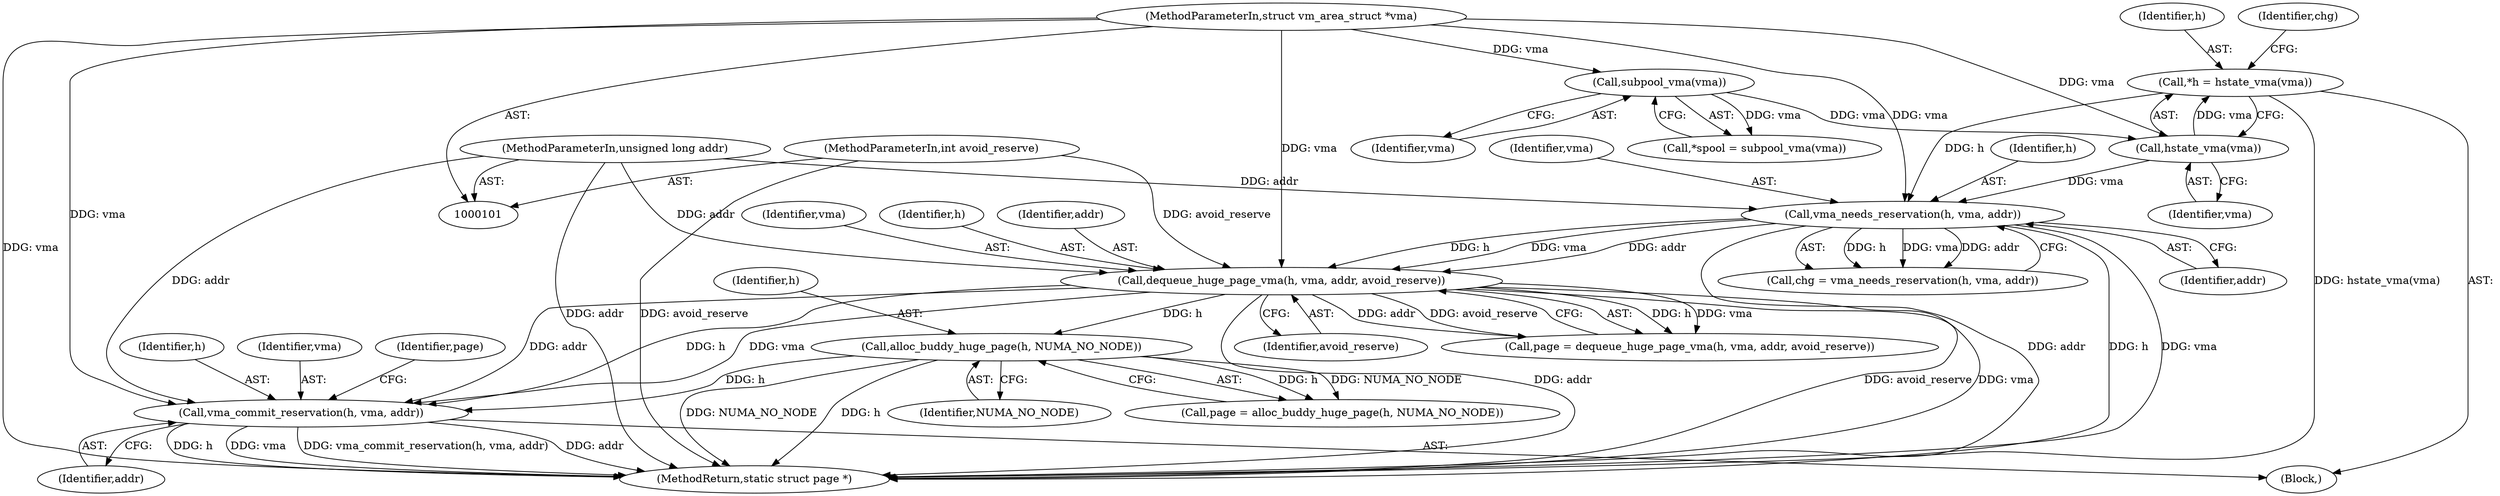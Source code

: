 digraph "0_linux_90481622d75715bfcb68501280a917dbfe516029_4@pointer" {
"1000180" [label="(Call,vma_commit_reservation(h, vma, addr))"];
"1000147" [label="(Call,dequeue_huge_page_vma(h, vma, addr, avoid_reserve))"];
"1000120" [label="(Call,vma_needs_reservation(h, vma, addr))"];
"1000112" [label="(Call,*h = hstate_vma(vma))"];
"1000114" [label="(Call,hstate_vma(vma))"];
"1000109" [label="(Call,subpool_vma(vma))"];
"1000102" [label="(MethodParameterIn,struct vm_area_struct *vma)"];
"1000103" [label="(MethodParameterIn,unsigned long addr)"];
"1000104" [label="(MethodParameterIn,int avoid_reserve)"];
"1000161" [label="(Call,alloc_buddy_huge_page(h, NUMA_NO_NODE))"];
"1000145" [label="(Call,page = dequeue_huge_page_vma(h, vma, addr, avoid_reserve))"];
"1000149" [label="(Identifier,vma)"];
"1000121" [label="(Identifier,h)"];
"1000162" [label="(Identifier,h)"];
"1000161" [label="(Call,alloc_buddy_huge_page(h, NUMA_NO_NODE))"];
"1000181" [label="(Identifier,h)"];
"1000148" [label="(Identifier,h)"];
"1000122" [label="(Identifier,vma)"];
"1000150" [label="(Identifier,addr)"];
"1000112" [label="(Call,*h = hstate_vma(vma))"];
"1000151" [label="(Identifier,avoid_reserve)"];
"1000107" [label="(Call,*spool = subpool_vma(vma))"];
"1000163" [label="(Identifier,NUMA_NO_NODE)"];
"1000105" [label="(Block,)"];
"1000147" [label="(Call,dequeue_huge_page_vma(h, vma, addr, avoid_reserve))"];
"1000113" [label="(Identifier,h)"];
"1000182" [label="(Identifier,vma)"];
"1000183" [label="(Identifier,addr)"];
"1000115" [label="(Identifier,vma)"];
"1000114" [label="(Call,hstate_vma(vma))"];
"1000118" [label="(Call,chg = vma_needs_reservation(h, vma, addr))"];
"1000119" [label="(Identifier,chg)"];
"1000103" [label="(MethodParameterIn,unsigned long addr)"];
"1000120" [label="(Call,vma_needs_reservation(h, vma, addr))"];
"1000159" [label="(Call,page = alloc_buddy_huge_page(h, NUMA_NO_NODE))"];
"1000186" [label="(MethodReturn,static struct page *)"];
"1000109" [label="(Call,subpool_vma(vma))"];
"1000180" [label="(Call,vma_commit_reservation(h, vma, addr))"];
"1000185" [label="(Identifier,page)"];
"1000102" [label="(MethodParameterIn,struct vm_area_struct *vma)"];
"1000104" [label="(MethodParameterIn,int avoid_reserve)"];
"1000123" [label="(Identifier,addr)"];
"1000110" [label="(Identifier,vma)"];
"1000180" -> "1000105"  [label="AST: "];
"1000180" -> "1000183"  [label="CFG: "];
"1000181" -> "1000180"  [label="AST: "];
"1000182" -> "1000180"  [label="AST: "];
"1000183" -> "1000180"  [label="AST: "];
"1000185" -> "1000180"  [label="CFG: "];
"1000180" -> "1000186"  [label="DDG: h"];
"1000180" -> "1000186"  [label="DDG: vma"];
"1000180" -> "1000186"  [label="DDG: vma_commit_reservation(h, vma, addr)"];
"1000180" -> "1000186"  [label="DDG: addr"];
"1000147" -> "1000180"  [label="DDG: h"];
"1000147" -> "1000180"  [label="DDG: vma"];
"1000147" -> "1000180"  [label="DDG: addr"];
"1000161" -> "1000180"  [label="DDG: h"];
"1000102" -> "1000180"  [label="DDG: vma"];
"1000103" -> "1000180"  [label="DDG: addr"];
"1000147" -> "1000145"  [label="AST: "];
"1000147" -> "1000151"  [label="CFG: "];
"1000148" -> "1000147"  [label="AST: "];
"1000149" -> "1000147"  [label="AST: "];
"1000150" -> "1000147"  [label="AST: "];
"1000151" -> "1000147"  [label="AST: "];
"1000145" -> "1000147"  [label="CFG: "];
"1000147" -> "1000186"  [label="DDG: avoid_reserve"];
"1000147" -> "1000186"  [label="DDG: vma"];
"1000147" -> "1000186"  [label="DDG: addr"];
"1000147" -> "1000145"  [label="DDG: h"];
"1000147" -> "1000145"  [label="DDG: vma"];
"1000147" -> "1000145"  [label="DDG: addr"];
"1000147" -> "1000145"  [label="DDG: avoid_reserve"];
"1000120" -> "1000147"  [label="DDG: h"];
"1000120" -> "1000147"  [label="DDG: vma"];
"1000120" -> "1000147"  [label="DDG: addr"];
"1000102" -> "1000147"  [label="DDG: vma"];
"1000103" -> "1000147"  [label="DDG: addr"];
"1000104" -> "1000147"  [label="DDG: avoid_reserve"];
"1000147" -> "1000161"  [label="DDG: h"];
"1000120" -> "1000118"  [label="AST: "];
"1000120" -> "1000123"  [label="CFG: "];
"1000121" -> "1000120"  [label="AST: "];
"1000122" -> "1000120"  [label="AST: "];
"1000123" -> "1000120"  [label="AST: "];
"1000118" -> "1000120"  [label="CFG: "];
"1000120" -> "1000186"  [label="DDG: addr"];
"1000120" -> "1000186"  [label="DDG: h"];
"1000120" -> "1000186"  [label="DDG: vma"];
"1000120" -> "1000118"  [label="DDG: h"];
"1000120" -> "1000118"  [label="DDG: vma"];
"1000120" -> "1000118"  [label="DDG: addr"];
"1000112" -> "1000120"  [label="DDG: h"];
"1000114" -> "1000120"  [label="DDG: vma"];
"1000102" -> "1000120"  [label="DDG: vma"];
"1000103" -> "1000120"  [label="DDG: addr"];
"1000112" -> "1000105"  [label="AST: "];
"1000112" -> "1000114"  [label="CFG: "];
"1000113" -> "1000112"  [label="AST: "];
"1000114" -> "1000112"  [label="AST: "];
"1000119" -> "1000112"  [label="CFG: "];
"1000112" -> "1000186"  [label="DDG: hstate_vma(vma)"];
"1000114" -> "1000112"  [label="DDG: vma"];
"1000114" -> "1000115"  [label="CFG: "];
"1000115" -> "1000114"  [label="AST: "];
"1000109" -> "1000114"  [label="DDG: vma"];
"1000102" -> "1000114"  [label="DDG: vma"];
"1000109" -> "1000107"  [label="AST: "];
"1000109" -> "1000110"  [label="CFG: "];
"1000110" -> "1000109"  [label="AST: "];
"1000107" -> "1000109"  [label="CFG: "];
"1000109" -> "1000107"  [label="DDG: vma"];
"1000102" -> "1000109"  [label="DDG: vma"];
"1000102" -> "1000101"  [label="AST: "];
"1000102" -> "1000186"  [label="DDG: vma"];
"1000103" -> "1000101"  [label="AST: "];
"1000103" -> "1000186"  [label="DDG: addr"];
"1000104" -> "1000101"  [label="AST: "];
"1000104" -> "1000186"  [label="DDG: avoid_reserve"];
"1000161" -> "1000159"  [label="AST: "];
"1000161" -> "1000163"  [label="CFG: "];
"1000162" -> "1000161"  [label="AST: "];
"1000163" -> "1000161"  [label="AST: "];
"1000159" -> "1000161"  [label="CFG: "];
"1000161" -> "1000186"  [label="DDG: NUMA_NO_NODE"];
"1000161" -> "1000186"  [label="DDG: h"];
"1000161" -> "1000159"  [label="DDG: h"];
"1000161" -> "1000159"  [label="DDG: NUMA_NO_NODE"];
}

